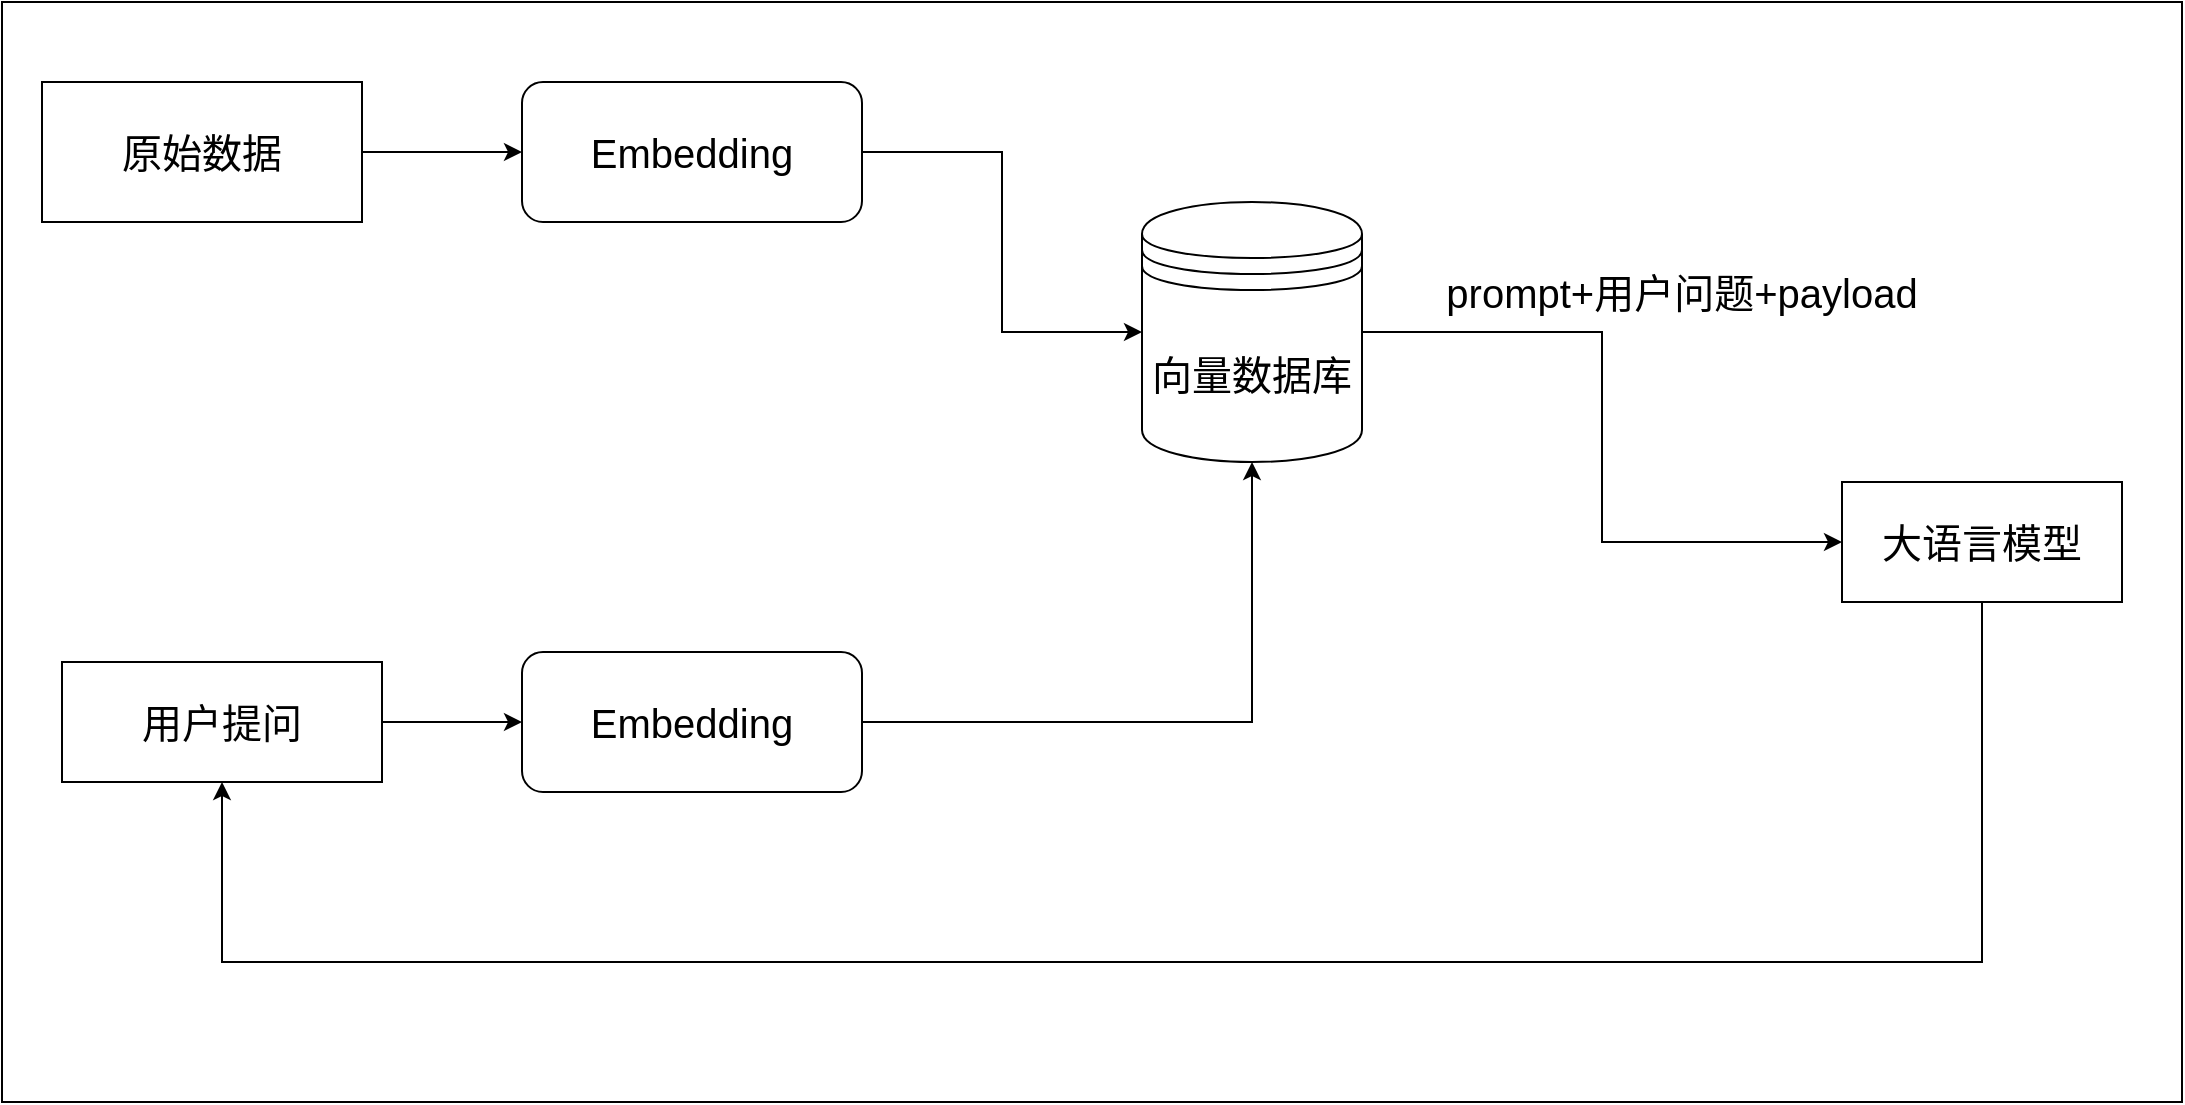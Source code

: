 <mxfile version="23.1.5" type="github">
  <diagram name="第 1 页" id="Jt86_-szV2gGwSEn68c9">
    <mxGraphModel dx="2074" dy="1118" grid="1" gridSize="10" guides="1" tooltips="1" connect="1" arrows="1" fold="1" page="1" pageScale="1" pageWidth="827" pageHeight="1169" math="0" shadow="0">
      <root>
        <mxCell id="0" />
        <mxCell id="1" parent="0" />
        <mxCell id="5JH7Js-R7b0I01krZab9-15" value="" style="rounded=0;whiteSpace=wrap;html=1;" vertex="1" parent="1">
          <mxGeometry x="20" y="90" width="1090" height="550" as="geometry" />
        </mxCell>
        <mxCell id="5JH7Js-R7b0I01krZab9-8" style="edgeStyle=orthogonalEdgeStyle;rounded=0;orthogonalLoop=1;jettySize=auto;html=1;exitX=1;exitY=0.5;exitDx=0;exitDy=0;entryX=0;entryY=0.5;entryDx=0;entryDy=0;" edge="1" parent="1" source="5JH7Js-R7b0I01krZab9-1" target="5JH7Js-R7b0I01krZab9-3">
          <mxGeometry relative="1" as="geometry" />
        </mxCell>
        <mxCell id="5JH7Js-R7b0I01krZab9-1" value="Embedding" style="rounded=1;whiteSpace=wrap;html=1;fontSize=20;" vertex="1" parent="1">
          <mxGeometry x="280" y="130" width="170" height="70" as="geometry" />
        </mxCell>
        <mxCell id="5JH7Js-R7b0I01krZab9-7" style="edgeStyle=orthogonalEdgeStyle;rounded=0;orthogonalLoop=1;jettySize=auto;html=1;exitX=1;exitY=0.5;exitDx=0;exitDy=0;entryX=0;entryY=0.5;entryDx=0;entryDy=0;" edge="1" parent="1" source="5JH7Js-R7b0I01krZab9-2" target="5JH7Js-R7b0I01krZab9-1">
          <mxGeometry relative="1" as="geometry" />
        </mxCell>
        <mxCell id="5JH7Js-R7b0I01krZab9-2" value="原始数据" style="rounded=0;whiteSpace=wrap;html=1;fontSize=20;" vertex="1" parent="1">
          <mxGeometry x="40" y="130" width="160" height="70" as="geometry" />
        </mxCell>
        <mxCell id="5JH7Js-R7b0I01krZab9-11" style="edgeStyle=orthogonalEdgeStyle;rounded=0;orthogonalLoop=1;jettySize=auto;html=1;exitX=1;exitY=0.5;exitDx=0;exitDy=0;entryX=0;entryY=0.5;entryDx=0;entryDy=0;" edge="1" parent="1" source="5JH7Js-R7b0I01krZab9-3" target="5JH7Js-R7b0I01krZab9-6">
          <mxGeometry relative="1" as="geometry" />
        </mxCell>
        <mxCell id="5JH7Js-R7b0I01krZab9-3" value="向量数据库" style="shape=datastore;whiteSpace=wrap;html=1;fontSize=20;" vertex="1" parent="1">
          <mxGeometry x="590" y="190" width="110" height="130" as="geometry" />
        </mxCell>
        <mxCell id="5JH7Js-R7b0I01krZab9-9" style="edgeStyle=orthogonalEdgeStyle;rounded=0;orthogonalLoop=1;jettySize=auto;html=1;exitX=1;exitY=0.5;exitDx=0;exitDy=0;entryX=0;entryY=0.5;entryDx=0;entryDy=0;" edge="1" parent="1" source="5JH7Js-R7b0I01krZab9-4" target="5JH7Js-R7b0I01krZab9-5">
          <mxGeometry relative="1" as="geometry" />
        </mxCell>
        <mxCell id="5JH7Js-R7b0I01krZab9-4" value="用户提问" style="rounded=0;whiteSpace=wrap;html=1;fontSize=20;" vertex="1" parent="1">
          <mxGeometry x="50" y="420" width="160" height="60" as="geometry" />
        </mxCell>
        <mxCell id="5JH7Js-R7b0I01krZab9-10" style="edgeStyle=orthogonalEdgeStyle;rounded=0;orthogonalLoop=1;jettySize=auto;html=1;exitX=1;exitY=0.5;exitDx=0;exitDy=0;entryX=0.5;entryY=1;entryDx=0;entryDy=0;" edge="1" parent="1" source="5JH7Js-R7b0I01krZab9-5" target="5JH7Js-R7b0I01krZab9-3">
          <mxGeometry relative="1" as="geometry" />
        </mxCell>
        <mxCell id="5JH7Js-R7b0I01krZab9-5" value="Embedding" style="rounded=1;whiteSpace=wrap;html=1;fontSize=20;" vertex="1" parent="1">
          <mxGeometry x="280" y="415" width="170" height="70" as="geometry" />
        </mxCell>
        <mxCell id="5JH7Js-R7b0I01krZab9-14" style="edgeStyle=orthogonalEdgeStyle;rounded=0;orthogonalLoop=1;jettySize=auto;html=1;exitX=0.5;exitY=1;exitDx=0;exitDy=0;entryX=0.5;entryY=1;entryDx=0;entryDy=0;" edge="1" parent="1" source="5JH7Js-R7b0I01krZab9-6" target="5JH7Js-R7b0I01krZab9-4">
          <mxGeometry relative="1" as="geometry">
            <Array as="points">
              <mxPoint x="1010" y="570" />
              <mxPoint x="130" y="570" />
            </Array>
          </mxGeometry>
        </mxCell>
        <mxCell id="5JH7Js-R7b0I01krZab9-6" value="大语言模型" style="rounded=0;whiteSpace=wrap;html=1;fontSize=20;" vertex="1" parent="1">
          <mxGeometry x="940" y="330" width="140" height="60" as="geometry" />
        </mxCell>
        <mxCell id="5JH7Js-R7b0I01krZab9-13" value="prompt+用户问题+payload" style="text;html=1;align=center;verticalAlign=middle;whiteSpace=wrap;rounded=0;fontSize=20;" vertex="1" parent="1">
          <mxGeometry x="740" y="220" width="240" height="30" as="geometry" />
        </mxCell>
      </root>
    </mxGraphModel>
  </diagram>
</mxfile>

